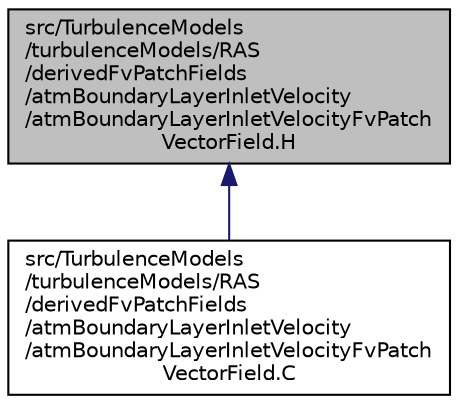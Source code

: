 digraph "src/TurbulenceModels/turbulenceModels/RAS/derivedFvPatchFields/atmBoundaryLayerInletVelocity/atmBoundaryLayerInletVelocityFvPatchVectorField.H"
{
  bgcolor="transparent";
  edge [fontname="Helvetica",fontsize="10",labelfontname="Helvetica",labelfontsize="10"];
  node [fontname="Helvetica",fontsize="10",shape=record];
  Node1 [label="src/TurbulenceModels\l/turbulenceModels/RAS\l/derivedFvPatchFields\l/atmBoundaryLayerInletVelocity\l/atmBoundaryLayerInletVelocityFvPatch\lVectorField.H",height=0.2,width=0.4,color="black", fillcolor="grey75", style="filled", fontcolor="black"];
  Node1 -> Node2 [dir="back",color="midnightblue",fontsize="10",style="solid",fontname="Helvetica"];
  Node2 [label="src/TurbulenceModels\l/turbulenceModels/RAS\l/derivedFvPatchFields\l/atmBoundaryLayerInletVelocity\l/atmBoundaryLayerInletVelocityFvPatch\lVectorField.C",height=0.2,width=0.4,color="black",URL="$a10689.html"];
}
